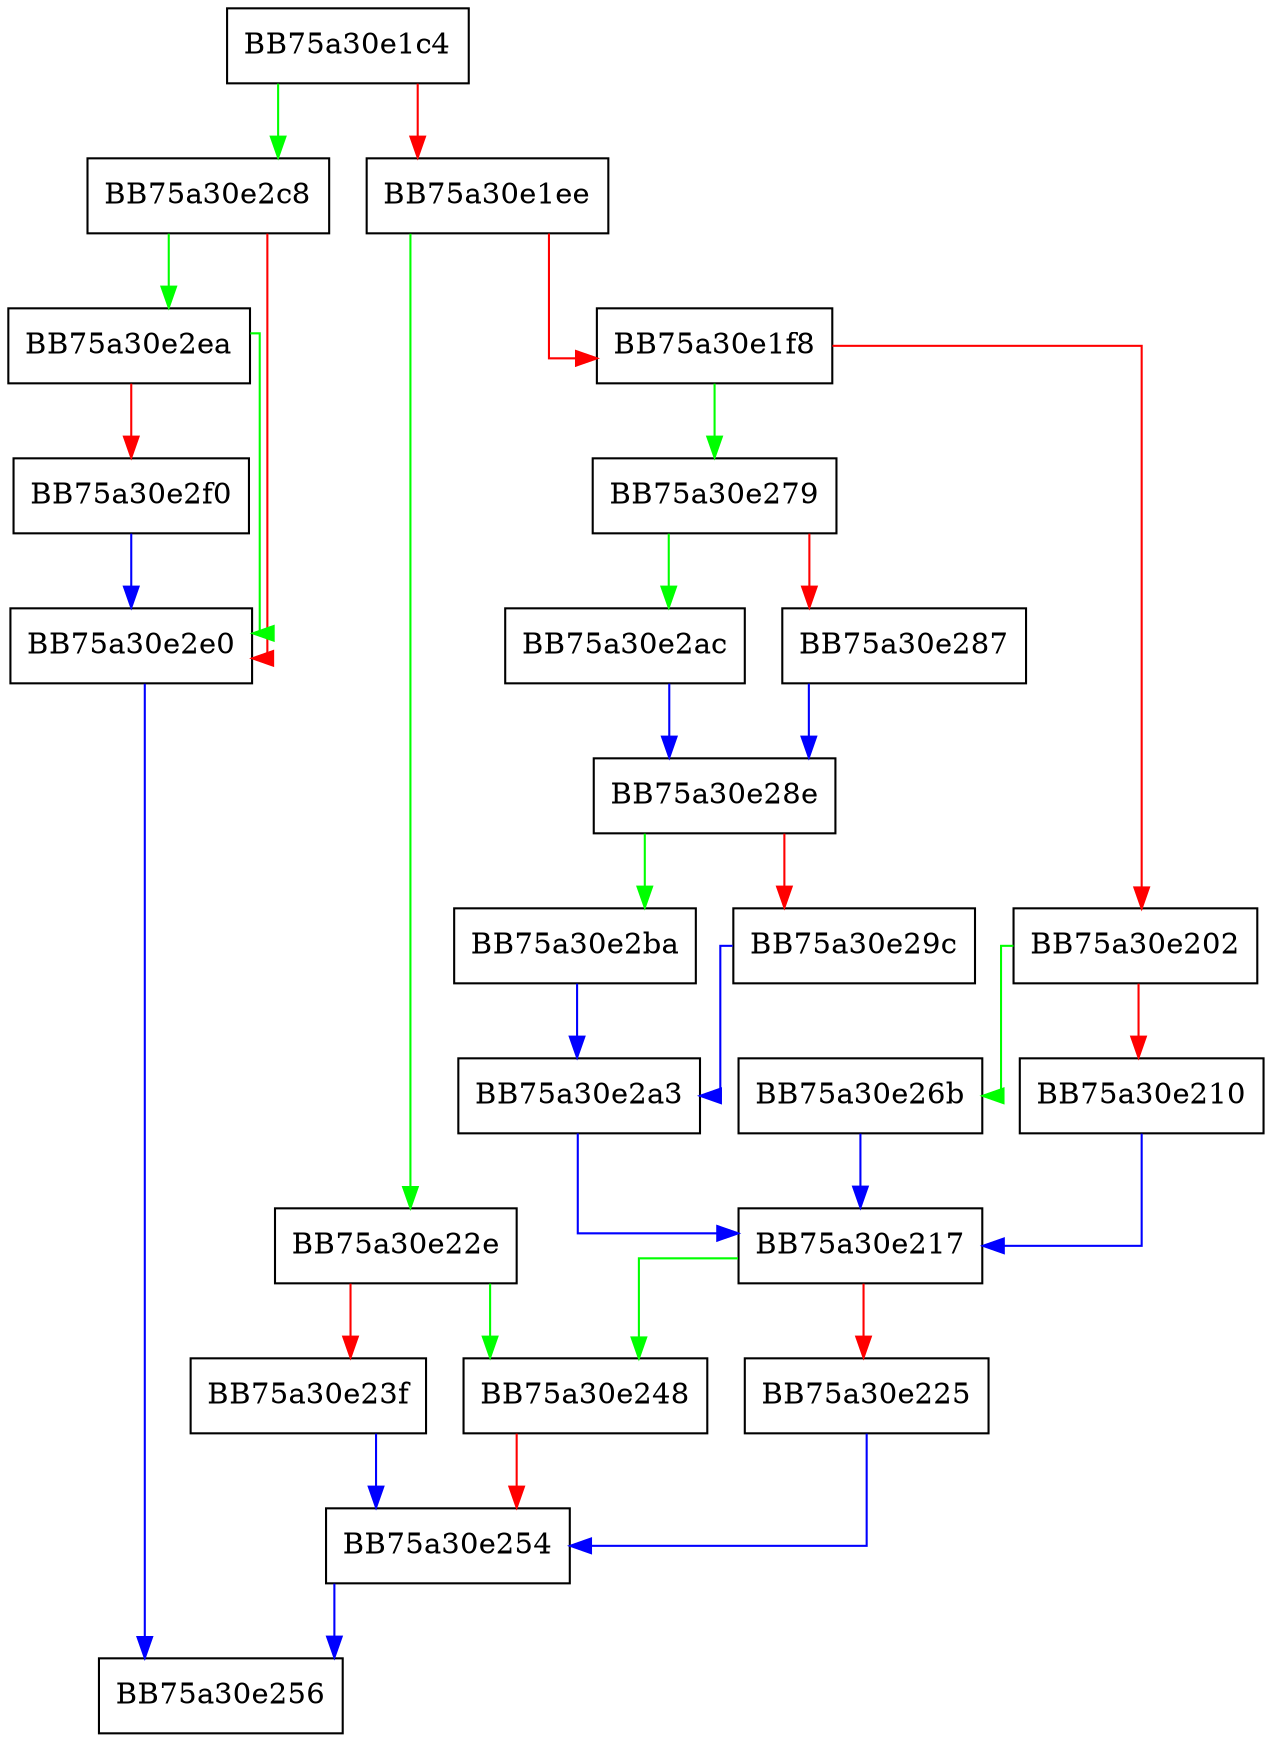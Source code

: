 digraph WriteIdAndType {
  node [shape="box"];
  graph [splines=ortho];
  BB75a30e1c4 -> BB75a30e2c8 [color="green"];
  BB75a30e1c4 -> BB75a30e1ee [color="red"];
  BB75a30e1ee -> BB75a30e22e [color="green"];
  BB75a30e1ee -> BB75a30e1f8 [color="red"];
  BB75a30e1f8 -> BB75a30e279 [color="green"];
  BB75a30e1f8 -> BB75a30e202 [color="red"];
  BB75a30e202 -> BB75a30e26b [color="green"];
  BB75a30e202 -> BB75a30e210 [color="red"];
  BB75a30e210 -> BB75a30e217 [color="blue"];
  BB75a30e217 -> BB75a30e248 [color="green"];
  BB75a30e217 -> BB75a30e225 [color="red"];
  BB75a30e225 -> BB75a30e254 [color="blue"];
  BB75a30e22e -> BB75a30e248 [color="green"];
  BB75a30e22e -> BB75a30e23f [color="red"];
  BB75a30e23f -> BB75a30e254 [color="blue"];
  BB75a30e248 -> BB75a30e254 [color="red"];
  BB75a30e254 -> BB75a30e256 [color="blue"];
  BB75a30e26b -> BB75a30e217 [color="blue"];
  BB75a30e279 -> BB75a30e2ac [color="green"];
  BB75a30e279 -> BB75a30e287 [color="red"];
  BB75a30e287 -> BB75a30e28e [color="blue"];
  BB75a30e28e -> BB75a30e2ba [color="green"];
  BB75a30e28e -> BB75a30e29c [color="red"];
  BB75a30e29c -> BB75a30e2a3 [color="blue"];
  BB75a30e2a3 -> BB75a30e217 [color="blue"];
  BB75a30e2ac -> BB75a30e28e [color="blue"];
  BB75a30e2ba -> BB75a30e2a3 [color="blue"];
  BB75a30e2c8 -> BB75a30e2ea [color="green"];
  BB75a30e2c8 -> BB75a30e2e0 [color="red"];
  BB75a30e2e0 -> BB75a30e256 [color="blue"];
  BB75a30e2ea -> BB75a30e2e0 [color="green"];
  BB75a30e2ea -> BB75a30e2f0 [color="red"];
  BB75a30e2f0 -> BB75a30e2e0 [color="blue"];
}